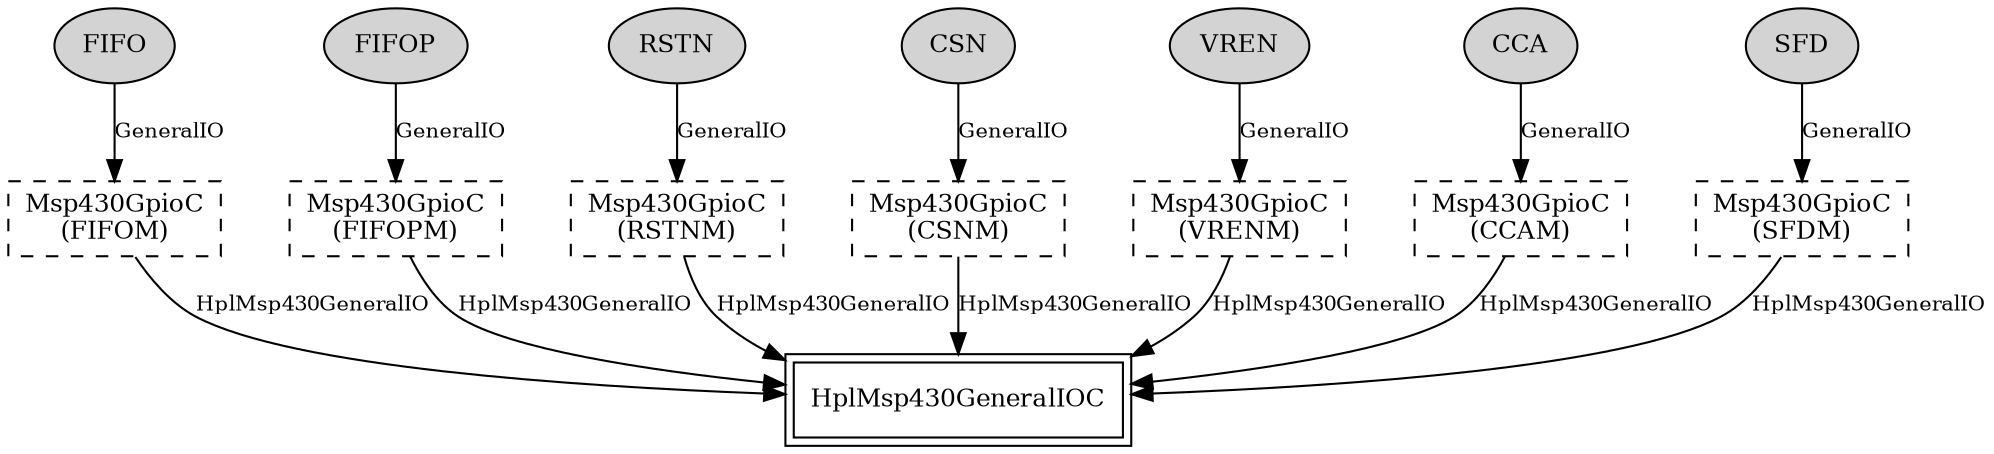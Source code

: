 digraph "tos.platforms.telosa.chips.cc2420.HplCC2420PinsC" {
  n0x7f2d667a6378 [shape=ellipse, style=filled, label="FIFO", fontsize=12];
  "HplCC2420PinsC.FIFOM" [fontsize=12, shape=box, style=dashed, label="Msp430GpioC\n(FIFOM)", URL="../chtml/tos.chips.msp430.pins.Msp430GpioC.html"];
  n0x7f2d667a5508 [shape=ellipse, style=filled, label="FIFOP", fontsize=12];
  "HplCC2420PinsC.FIFOPM" [fontsize=12, shape=box, style=dashed, label="Msp430GpioC\n(FIFOPM)", URL="../chtml/tos.chips.msp430.pins.Msp430GpioC.html"];
  n0x7f2d667a4698 [shape=ellipse, style=filled, label="RSTN", fontsize=12];
  "HplCC2420PinsC.RSTNM" [fontsize=12, shape=box, style=dashed, label="Msp430GpioC\n(RSTNM)", URL="../chtml/tos.chips.msp430.pins.Msp430GpioC.html"];
  n0x7f2d667a71a0 [shape=ellipse, style=filled, label="CSN", fontsize=12];
  "HplCC2420PinsC.CSNM" [fontsize=12, shape=box, style=dashed, label="Msp430GpioC\n(CSNM)", URL="../chtml/tos.chips.msp430.pins.Msp430GpioC.html"];
  n0x7f2d667a2998 [shape=ellipse, style=filled, label="VREN", fontsize=12];
  "HplCC2420PinsC.VRENM" [fontsize=12, shape=box, style=dashed, label="Msp430GpioC\n(VRENM)", URL="../chtml/tos.chips.msp430.pins.Msp430GpioC.html"];
  n0x7f2d667a8020 [shape=ellipse, style=filled, label="CCA", fontsize=12];
  "HplCC2420PinsC.CCAM" [fontsize=12, shape=box, style=dashed, label="Msp430GpioC\n(CCAM)", URL="../chtml/tos.chips.msp430.pins.Msp430GpioC.html"];
  n0x7f2d667a3810 [shape=ellipse, style=filled, label="SFD", fontsize=12];
  "HplCC2420PinsC.SFDM" [fontsize=12, shape=box, style=dashed, label="Msp430GpioC\n(SFDM)", URL="../chtml/tos.chips.msp430.pins.Msp430GpioC.html"];
  "HplCC2420PinsC.CCAM" [fontsize=12, shape=box, style=dashed, label="Msp430GpioC\n(CCAM)", URL="../chtml/tos.chips.msp430.pins.Msp430GpioC.html"];
  "HplMsp430GeneralIOC" [fontsize=12, shape=box,peripheries=2, URL="../chtml/tos.chips.msp430.pins.HplMsp430GeneralIOC.html"];
  "HplCC2420PinsC.CSNM" [fontsize=12, shape=box, style=dashed, label="Msp430GpioC\n(CSNM)", URL="../chtml/tos.chips.msp430.pins.Msp430GpioC.html"];
  "HplMsp430GeneralIOC" [fontsize=12, shape=box,peripheries=2, URL="../chtml/tos.chips.msp430.pins.HplMsp430GeneralIOC.html"];
  "HplCC2420PinsC.FIFOM" [fontsize=12, shape=box, style=dashed, label="Msp430GpioC\n(FIFOM)", URL="../chtml/tos.chips.msp430.pins.Msp430GpioC.html"];
  "HplMsp430GeneralIOC" [fontsize=12, shape=box,peripheries=2, URL="../chtml/tos.chips.msp430.pins.HplMsp430GeneralIOC.html"];
  "HplCC2420PinsC.FIFOPM" [fontsize=12, shape=box, style=dashed, label="Msp430GpioC\n(FIFOPM)", URL="../chtml/tos.chips.msp430.pins.Msp430GpioC.html"];
  "HplMsp430GeneralIOC" [fontsize=12, shape=box,peripheries=2, URL="../chtml/tos.chips.msp430.pins.HplMsp430GeneralIOC.html"];
  "HplCC2420PinsC.RSTNM" [fontsize=12, shape=box, style=dashed, label="Msp430GpioC\n(RSTNM)", URL="../chtml/tos.chips.msp430.pins.Msp430GpioC.html"];
  "HplMsp430GeneralIOC" [fontsize=12, shape=box,peripheries=2, URL="../chtml/tos.chips.msp430.pins.HplMsp430GeneralIOC.html"];
  "HplCC2420PinsC.SFDM" [fontsize=12, shape=box, style=dashed, label="Msp430GpioC\n(SFDM)", URL="../chtml/tos.chips.msp430.pins.Msp430GpioC.html"];
  "HplMsp430GeneralIOC" [fontsize=12, shape=box,peripheries=2, URL="../chtml/tos.chips.msp430.pins.HplMsp430GeneralIOC.html"];
  "HplCC2420PinsC.VRENM" [fontsize=12, shape=box, style=dashed, label="Msp430GpioC\n(VRENM)", URL="../chtml/tos.chips.msp430.pins.Msp430GpioC.html"];
  "HplMsp430GeneralIOC" [fontsize=12, shape=box,peripheries=2, URL="../chtml/tos.chips.msp430.pins.HplMsp430GeneralIOC.html"];
  "n0x7f2d667a6378" -> "HplCC2420PinsC.FIFOM" [label="GeneralIO", URL="../ihtml/tos.interfaces.GeneralIO.html", fontsize=10];
  "n0x7f2d667a5508" -> "HplCC2420PinsC.FIFOPM" [label="GeneralIO", URL="../ihtml/tos.interfaces.GeneralIO.html", fontsize=10];
  "n0x7f2d667a4698" -> "HplCC2420PinsC.RSTNM" [label="GeneralIO", URL="../ihtml/tos.interfaces.GeneralIO.html", fontsize=10];
  "n0x7f2d667a71a0" -> "HplCC2420PinsC.CSNM" [label="GeneralIO", URL="../ihtml/tos.interfaces.GeneralIO.html", fontsize=10];
  "n0x7f2d667a2998" -> "HplCC2420PinsC.VRENM" [label="GeneralIO", URL="../ihtml/tos.interfaces.GeneralIO.html", fontsize=10];
  "n0x7f2d667a8020" -> "HplCC2420PinsC.CCAM" [label="GeneralIO", URL="../ihtml/tos.interfaces.GeneralIO.html", fontsize=10];
  "n0x7f2d667a3810" -> "HplCC2420PinsC.SFDM" [label="GeneralIO", URL="../ihtml/tos.interfaces.GeneralIO.html", fontsize=10];
  "HplCC2420PinsC.CCAM" -> "HplMsp430GeneralIOC" [label="HplMsp430GeneralIO", URL="../ihtml/tos.chips.msp430.pins.HplMsp430GeneralIO.html", fontsize=10];
  "HplCC2420PinsC.CSNM" -> "HplMsp430GeneralIOC" [label="HplMsp430GeneralIO", URL="../ihtml/tos.chips.msp430.pins.HplMsp430GeneralIO.html", fontsize=10];
  "HplCC2420PinsC.FIFOM" -> "HplMsp430GeneralIOC" [label="HplMsp430GeneralIO", URL="../ihtml/tos.chips.msp430.pins.HplMsp430GeneralIO.html", fontsize=10];
  "HplCC2420PinsC.FIFOPM" -> "HplMsp430GeneralIOC" [label="HplMsp430GeneralIO", URL="../ihtml/tos.chips.msp430.pins.HplMsp430GeneralIO.html", fontsize=10];
  "HplCC2420PinsC.RSTNM" -> "HplMsp430GeneralIOC" [label="HplMsp430GeneralIO", URL="../ihtml/tos.chips.msp430.pins.HplMsp430GeneralIO.html", fontsize=10];
  "HplCC2420PinsC.SFDM" -> "HplMsp430GeneralIOC" [label="HplMsp430GeneralIO", URL="../ihtml/tos.chips.msp430.pins.HplMsp430GeneralIO.html", fontsize=10];
  "HplCC2420PinsC.VRENM" -> "HplMsp430GeneralIOC" [label="HplMsp430GeneralIO", URL="../ihtml/tos.chips.msp430.pins.HplMsp430GeneralIO.html", fontsize=10];
}
